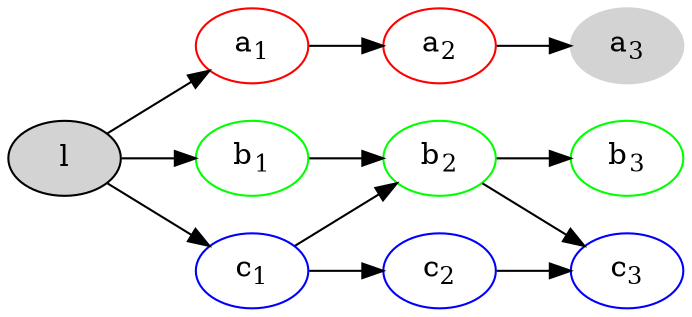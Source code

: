 
digraph G {
    rankdir=LR
    layout=dot
    a1 [label=<a<sub>1</sub>>, color=red]
    a2 [label=<a<sub>2</sub>>, color=red]
    a3 [style=filled, label=<a<sub>3</sub>>, color=lightgrey]

    b1 [label=<b<sub>1</sub>>, color=green]
    b2 [label=<b<sub>2</sub>>, color=green]
    b3 [label=<b<sub>3</sub>>, color=green]

    c1 [label=<c<sub>1</sub>>, color=blue]
    c2 [label=<c<sub>2</sub>>, color=blue]
    c3 [label=<c<sub>3</sub>>, color=blue]

    l [style=filled]

    l -> a1
    l -> b1
    l -> c1

    subgraph node_a {
        a1 -> a2 -> a3
    }

    subgraph node_b {
        b1 -> b2 -> b3
    }

    subgraph node_c {
        c1 -> c2 -> c3
    }
    b2 -> c3
    c1 -> b2
}
